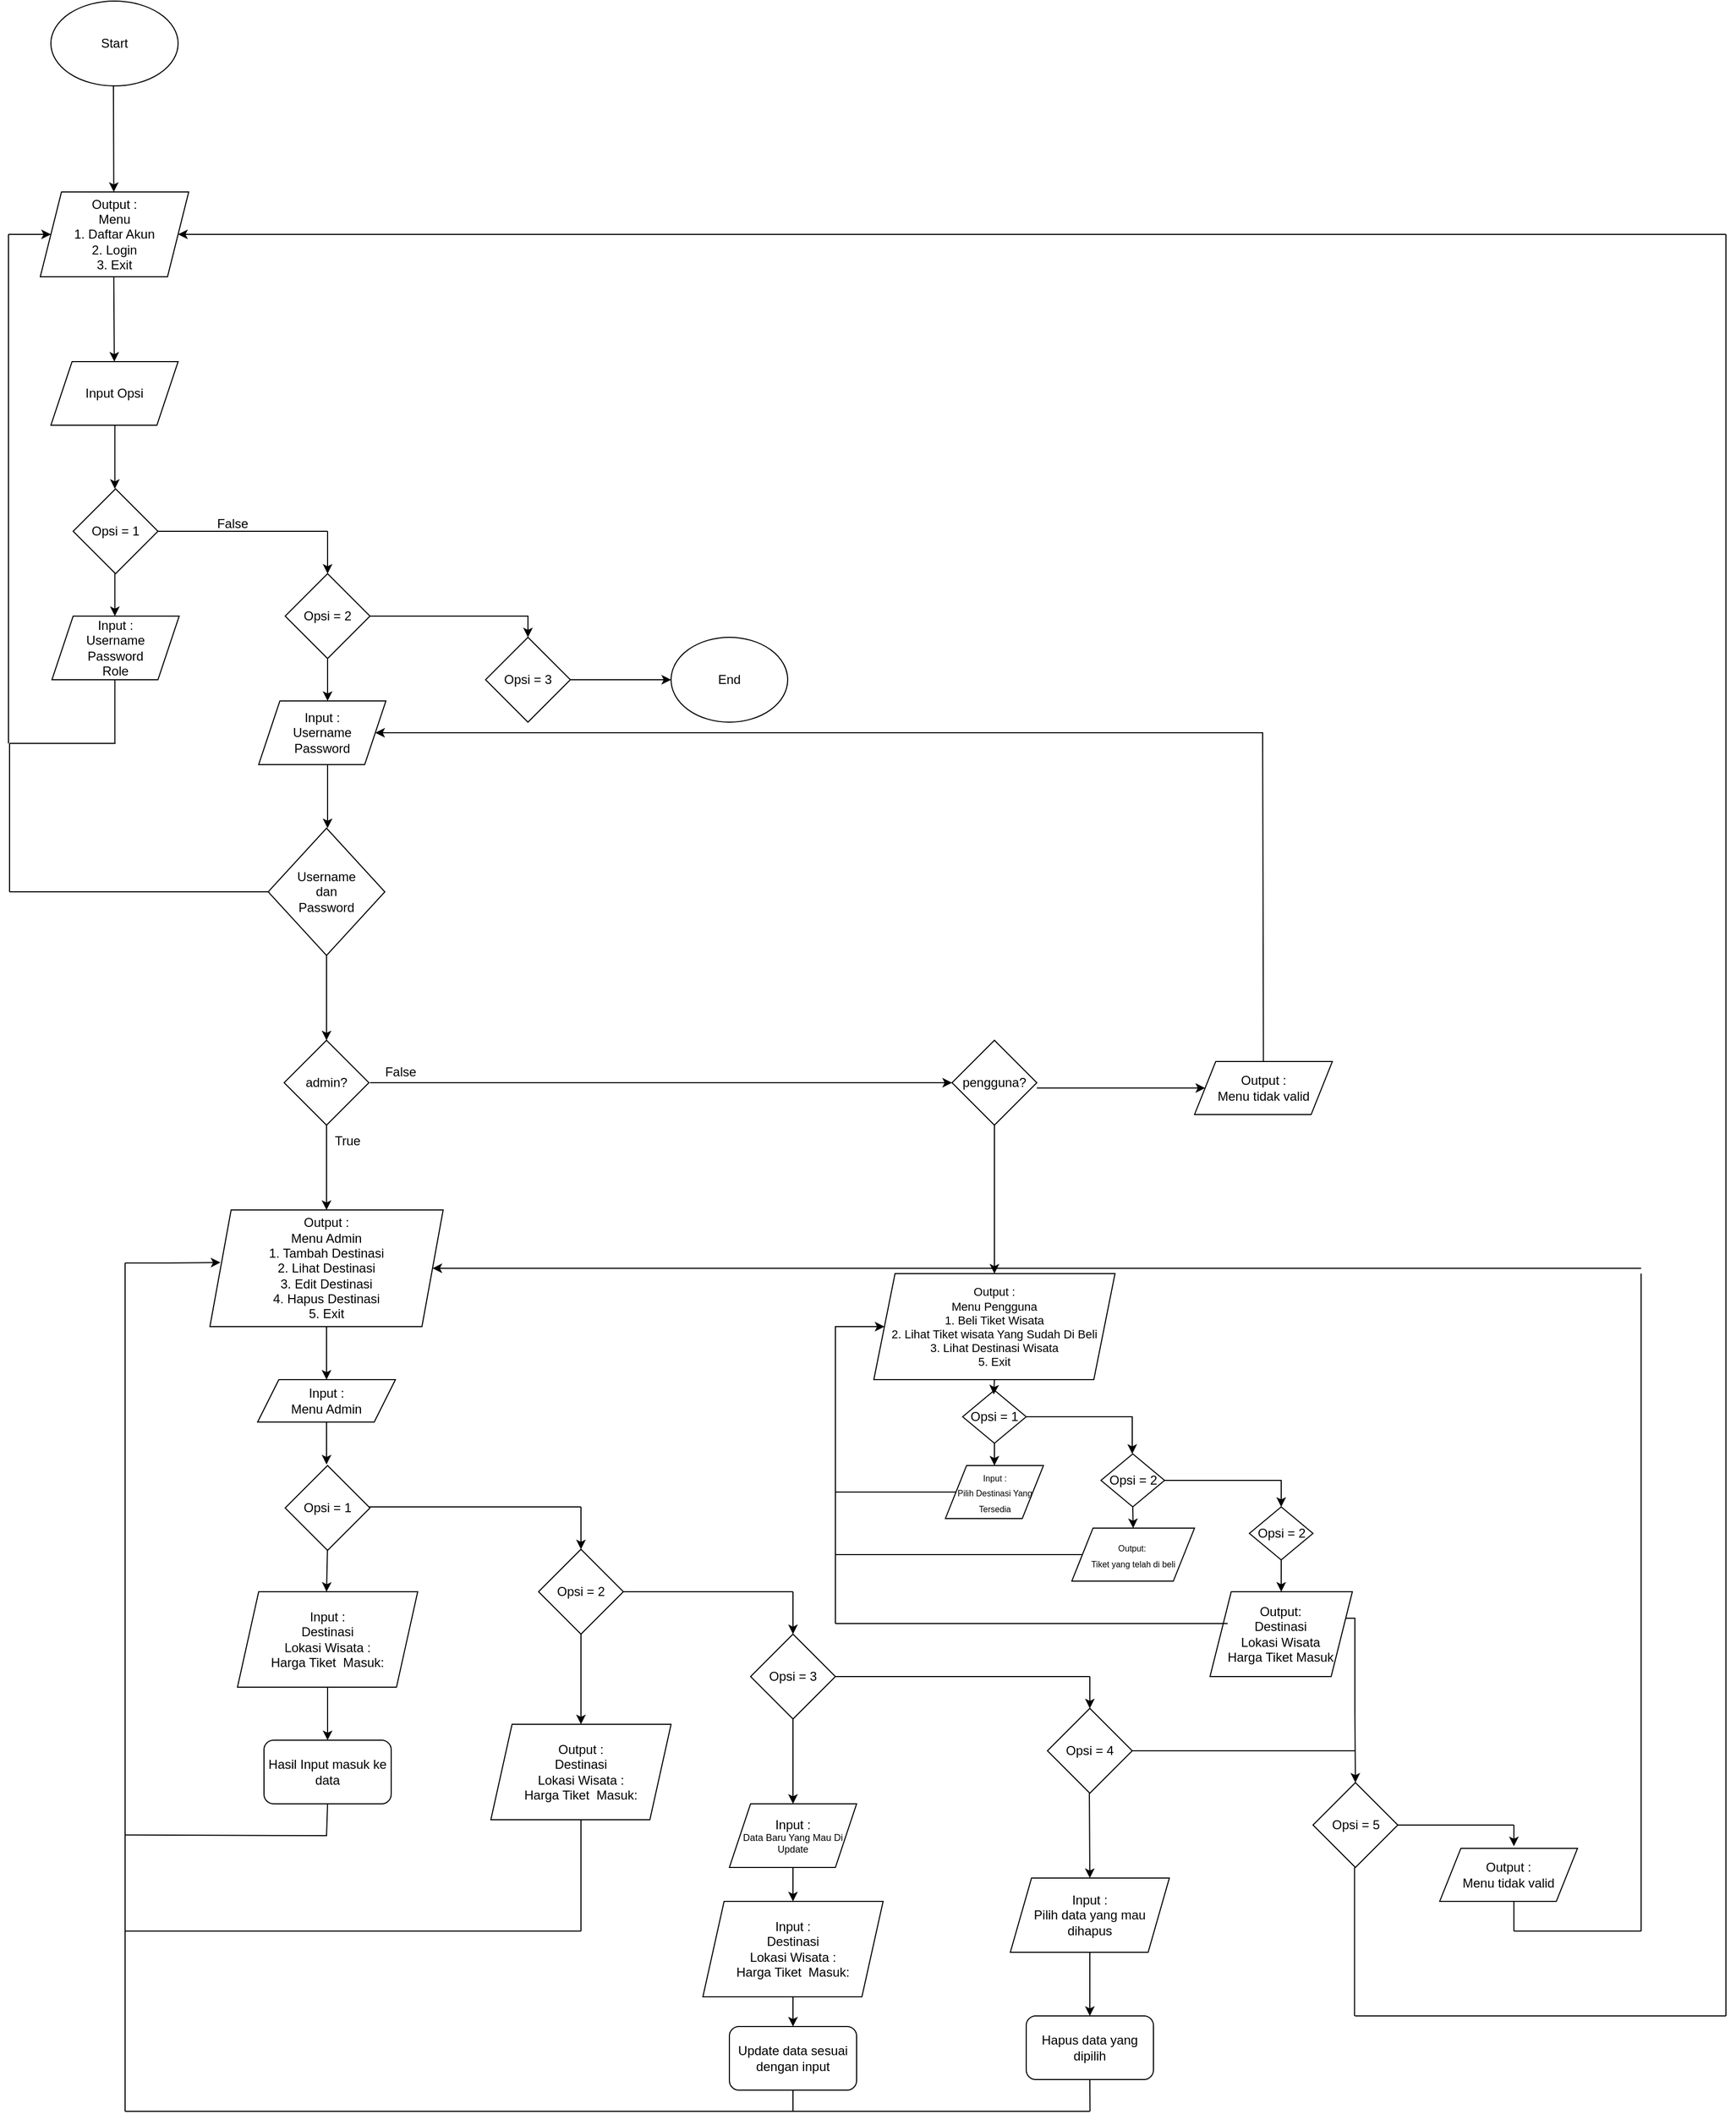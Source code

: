 <mxfile version="24.7.17">
  <diagram name="Page-1" id="gvOllTH9LuBP_hq7dgmy">
    <mxGraphModel dx="1034" dy="511" grid="1" gridSize="10" guides="1" tooltips="1" connect="1" arrows="1" fold="1" page="1" pageScale="1" pageWidth="850" pageHeight="1100" math="0" shadow="0">
      <root>
        <mxCell id="0" />
        <mxCell id="1" parent="0" />
        <mxCell id="PiIeFLG2h4lBq93euPG2-6" value="Start" style="ellipse;whiteSpace=wrap;html=1;" parent="1" vertex="1">
          <mxGeometry x="440" y="230" width="120" height="80" as="geometry" />
        </mxCell>
        <mxCell id="PiIeFLG2h4lBq93euPG2-7" value="" style="endArrow=classic;html=1;rounded=0;" parent="1" edge="1">
          <mxGeometry width="50" height="50" relative="1" as="geometry">
            <mxPoint x="499" y="310" as="sourcePoint" />
            <mxPoint x="499.33" y="410" as="targetPoint" />
          </mxGeometry>
        </mxCell>
        <mxCell id="PiIeFLG2h4lBq93euPG2-8" value="&lt;div&gt;Output :&lt;/div&gt;M&lt;span style=&quot;background-color: initial;&quot;&gt;enu&lt;/span&gt;&lt;div&gt;&lt;div&gt;1. Daftar Akun&lt;/div&gt;&lt;div&gt;2. Login&lt;/div&gt;&lt;div&gt;3. Exit&lt;/div&gt;&lt;/div&gt;" style="shape=parallelogram;perimeter=parallelogramPerimeter;whiteSpace=wrap;html=1;fixedSize=1;size=20;" parent="1" vertex="1">
          <mxGeometry x="430" y="410" width="140" height="80" as="geometry" />
        </mxCell>
        <mxCell id="PiIeFLG2h4lBq93euPG2-9" value="" style="endArrow=classic;html=1;rounded=0;" parent="1" edge="1">
          <mxGeometry width="50" height="50" relative="1" as="geometry">
            <mxPoint x="499.33" y="490" as="sourcePoint" />
            <mxPoint x="499.83" y="570" as="targetPoint" />
          </mxGeometry>
        </mxCell>
        <mxCell id="PiIeFLG2h4lBq93euPG2-10" value="Input Opsi" style="shape=parallelogram;perimeter=parallelogramPerimeter;whiteSpace=wrap;html=1;fixedSize=1;" parent="1" vertex="1">
          <mxGeometry x="440" y="570" width="120" height="60" as="geometry" />
        </mxCell>
        <mxCell id="PiIeFLG2h4lBq93euPG2-11" value="" style="endArrow=classic;html=1;rounded=0;" parent="1" edge="1">
          <mxGeometry width="50" height="50" relative="1" as="geometry">
            <mxPoint x="500.33" y="630" as="sourcePoint" />
            <mxPoint x="500.33" y="690" as="targetPoint" />
          </mxGeometry>
        </mxCell>
        <mxCell id="PiIeFLG2h4lBq93euPG2-12" value="Opsi = 1" style="rhombus;whiteSpace=wrap;html=1;" parent="1" vertex="1">
          <mxGeometry x="461" y="690" width="80" height="80" as="geometry" />
        </mxCell>
        <mxCell id="PiIeFLG2h4lBq93euPG2-13" value="" style="endArrow=classic;html=1;rounded=0;" parent="1" edge="1">
          <mxGeometry width="50" height="50" relative="1" as="geometry">
            <mxPoint x="500.33" y="770" as="sourcePoint" />
            <mxPoint x="500.33" y="810" as="targetPoint" />
          </mxGeometry>
        </mxCell>
        <mxCell id="PiIeFLG2h4lBq93euPG2-14" value="Input :&lt;div&gt;Username&lt;/div&gt;&lt;div&gt;Password&lt;/div&gt;&lt;div&gt;Role&lt;/div&gt;" style="shape=parallelogram;perimeter=parallelogramPerimeter;whiteSpace=wrap;html=1;fixedSize=1;" parent="1" vertex="1">
          <mxGeometry x="441" y="810" width="120" height="60" as="geometry" />
        </mxCell>
        <mxCell id="PiIeFLG2h4lBq93euPG2-15" value="" style="endArrow=none;html=1;rounded=0;" parent="1" edge="1">
          <mxGeometry width="50" height="50" relative="1" as="geometry">
            <mxPoint x="500.33" y="930" as="sourcePoint" />
            <mxPoint x="500.33" y="870" as="targetPoint" />
          </mxGeometry>
        </mxCell>
        <mxCell id="PiIeFLG2h4lBq93euPG2-16" value="" style="endArrow=none;html=1;rounded=0;" parent="1" edge="1">
          <mxGeometry width="50" height="50" relative="1" as="geometry">
            <mxPoint x="401" y="930" as="sourcePoint" />
            <mxPoint x="501" y="930" as="targetPoint" />
          </mxGeometry>
        </mxCell>
        <mxCell id="PiIeFLG2h4lBq93euPG2-17" style="edgeStyle=orthogonalEdgeStyle;rounded=0;orthogonalLoop=1;jettySize=auto;html=1;exitX=0.5;exitY=1;exitDx=0;exitDy=0;" parent="1" source="PiIeFLG2h4lBq93euPG2-6" target="PiIeFLG2h4lBq93euPG2-6" edge="1">
          <mxGeometry relative="1" as="geometry" />
        </mxCell>
        <mxCell id="PiIeFLG2h4lBq93euPG2-18" value="" style="endArrow=none;html=1;rounded=0;" parent="1" edge="1">
          <mxGeometry width="50" height="50" relative="1" as="geometry">
            <mxPoint x="400" y="930" as="sourcePoint" />
            <mxPoint x="400" y="450" as="targetPoint" />
          </mxGeometry>
        </mxCell>
        <mxCell id="PiIeFLG2h4lBq93euPG2-19" value="" style="endArrow=classic;html=1;rounded=0;" parent="1" target="PiIeFLG2h4lBq93euPG2-8" edge="1">
          <mxGeometry width="50" height="50" relative="1" as="geometry">
            <mxPoint x="400" y="450" as="sourcePoint" />
            <mxPoint x="450" y="400" as="targetPoint" />
          </mxGeometry>
        </mxCell>
        <mxCell id="PiIeFLG2h4lBq93euPG2-20" value="False" style="text;html=1;align=center;verticalAlign=middle;resizable=0;points=[];autosize=1;strokeColor=none;fillColor=none;" parent="1" vertex="1">
          <mxGeometry x="586" y="708" width="50" height="30" as="geometry" />
        </mxCell>
        <mxCell id="PiIeFLG2h4lBq93euPG2-21" value="" style="endArrow=none;html=1;rounded=0;" parent="1" edge="1">
          <mxGeometry width="50" height="50" relative="1" as="geometry">
            <mxPoint x="541" y="730" as="sourcePoint" />
            <mxPoint x="701" y="730" as="targetPoint" />
          </mxGeometry>
        </mxCell>
        <mxCell id="PiIeFLG2h4lBq93euPG2-22" value="" style="endArrow=classic;html=1;rounded=0;" parent="1" edge="1">
          <mxGeometry width="50" height="50" relative="1" as="geometry">
            <mxPoint x="701" y="730" as="sourcePoint" />
            <mxPoint x="701" y="770" as="targetPoint" />
          </mxGeometry>
        </mxCell>
        <mxCell id="gMm3dsdUHFEkHUgvY5EG-31" style="edgeStyle=orthogonalEdgeStyle;rounded=0;orthogonalLoop=1;jettySize=auto;html=1;exitX=1;exitY=0.5;exitDx=0;exitDy=0;entryX=0.5;entryY=0;entryDx=0;entryDy=0;" parent="1" source="PiIeFLG2h4lBq93euPG2-23" target="gMm3dsdUHFEkHUgvY5EG-30" edge="1">
          <mxGeometry relative="1" as="geometry" />
        </mxCell>
        <mxCell id="PiIeFLG2h4lBq93euPG2-23" value="Opsi = 2" style="rhombus;whiteSpace=wrap;html=1;" parent="1" vertex="1">
          <mxGeometry x="661" y="770" width="80" height="80" as="geometry" />
        </mxCell>
        <mxCell id="PiIeFLG2h4lBq93euPG2-24" value="" style="endArrow=classic;html=1;rounded=0;" parent="1" edge="1">
          <mxGeometry width="50" height="50" relative="1" as="geometry">
            <mxPoint x="701" y="850" as="sourcePoint" />
            <mxPoint x="701" y="890" as="targetPoint" />
          </mxGeometry>
        </mxCell>
        <mxCell id="PiIeFLG2h4lBq93euPG2-25" value="Input :&lt;div&gt;Username&lt;/div&gt;&lt;div&gt;Password&lt;/div&gt;" style="shape=parallelogram;perimeter=parallelogramPerimeter;whiteSpace=wrap;html=1;fixedSize=1;" parent="1" vertex="1">
          <mxGeometry x="636" y="890" width="120" height="60" as="geometry" />
        </mxCell>
        <mxCell id="PiIeFLG2h4lBq93euPG2-26" value="" style="endArrow=classic;html=1;rounded=0;" parent="1" edge="1">
          <mxGeometry width="50" height="50" relative="1" as="geometry">
            <mxPoint x="701" y="950" as="sourcePoint" />
            <mxPoint x="701" y="1010" as="targetPoint" />
          </mxGeometry>
        </mxCell>
        <mxCell id="PiIeFLG2h4lBq93euPG2-27" value="Username&lt;div&gt;dan&lt;/div&gt;&lt;div&gt;Password&lt;/div&gt;" style="rhombus;whiteSpace=wrap;html=1;" parent="1" vertex="1">
          <mxGeometry x="645" y="1010" width="110" height="120" as="geometry" />
        </mxCell>
        <mxCell id="PiIeFLG2h4lBq93euPG2-28" value="" style="endArrow=classic;html=1;rounded=0;" parent="1" edge="1">
          <mxGeometry width="50" height="50" relative="1" as="geometry">
            <mxPoint x="700" y="1130" as="sourcePoint" />
            <mxPoint x="700" y="1210" as="targetPoint" />
          </mxGeometry>
        </mxCell>
        <mxCell id="PiIeFLG2h4lBq93euPG2-29" value="" style="endArrow=none;html=1;rounded=0;" parent="1" edge="1">
          <mxGeometry width="50" height="50" relative="1" as="geometry">
            <mxPoint x="401" y="1070" as="sourcePoint" />
            <mxPoint x="401" y="930" as="targetPoint" />
          </mxGeometry>
        </mxCell>
        <mxCell id="PiIeFLG2h4lBq93euPG2-30" value="" style="endArrow=none;html=1;rounded=0;" parent="1" edge="1">
          <mxGeometry width="50" height="50" relative="1" as="geometry">
            <mxPoint x="401" y="1070" as="sourcePoint" />
            <mxPoint x="646" y="1070" as="targetPoint" />
          </mxGeometry>
        </mxCell>
        <mxCell id="PiIeFLG2h4lBq93euPG2-31" value="admin?" style="rhombus;whiteSpace=wrap;html=1;" parent="1" vertex="1">
          <mxGeometry x="660" y="1210" width="80" height="80" as="geometry" />
        </mxCell>
        <mxCell id="PiIeFLG2h4lBq93euPG2-32" value="" style="endArrow=classic;html=1;rounded=0;" parent="1" edge="1">
          <mxGeometry width="50" height="50" relative="1" as="geometry">
            <mxPoint x="700" y="1290" as="sourcePoint" />
            <mxPoint x="700" y="1370" as="targetPoint" />
          </mxGeometry>
        </mxCell>
        <mxCell id="PiIeFLG2h4lBq93euPG2-33" value="Output :&lt;div&gt;Menu Admin&lt;/div&gt;&lt;div&gt;1. Tambah Destinasi&lt;/div&gt;&lt;div&gt;2. Lihat Destinasi&lt;/div&gt;&lt;div&gt;3. Edit Destinasi&lt;/div&gt;&lt;div&gt;4. Hapus Destinasi&lt;/div&gt;&lt;div&gt;5. Exit&lt;/div&gt;" style="shape=parallelogram;perimeter=parallelogramPerimeter;whiteSpace=wrap;html=1;fixedSize=1;" parent="1" vertex="1">
          <mxGeometry x="590" y="1370" width="220" height="110" as="geometry" />
        </mxCell>
        <mxCell id="PiIeFLG2h4lBq93euPG2-34" value="" style="endArrow=classic;html=1;rounded=0;" parent="1" edge="1">
          <mxGeometry width="50" height="50" relative="1" as="geometry">
            <mxPoint x="700" y="1480" as="sourcePoint" />
            <mxPoint x="700" y="1530" as="targetPoint" />
          </mxGeometry>
        </mxCell>
        <mxCell id="PiIeFLG2h4lBq93euPG2-35" value="&lt;div&gt;Input :&lt;/div&gt;Menu Admin" style="shape=parallelogram;perimeter=parallelogramPerimeter;whiteSpace=wrap;html=1;fixedSize=1;" parent="1" vertex="1">
          <mxGeometry x="635" y="1530" width="130" height="40" as="geometry" />
        </mxCell>
        <mxCell id="PiIeFLG2h4lBq93euPG2-36" value="" style="endArrow=classic;html=1;rounded=0;" parent="1" edge="1">
          <mxGeometry width="50" height="50" relative="1" as="geometry">
            <mxPoint x="700" y="1570" as="sourcePoint" />
            <mxPoint x="700" y="1610" as="targetPoint" />
          </mxGeometry>
        </mxCell>
        <mxCell id="PiIeFLG2h4lBq93euPG2-37" value="Opsi = 1" style="rhombus;whiteSpace=wrap;html=1;" parent="1" vertex="1">
          <mxGeometry x="661" y="1611" width="80" height="80" as="geometry" />
        </mxCell>
        <mxCell id="PiIeFLG2h4lBq93euPG2-38" value="" style="endArrow=classic;html=1;rounded=0;" parent="1" edge="1">
          <mxGeometry width="50" height="50" relative="1" as="geometry">
            <mxPoint x="700.89" y="1690" as="sourcePoint" />
            <mxPoint x="700" y="1730" as="targetPoint" />
          </mxGeometry>
        </mxCell>
        <mxCell id="PiIeFLG2h4lBq93euPG2-42" value="" style="endArrow=none;html=1;rounded=0;" parent="1" edge="1">
          <mxGeometry width="50" height="50" relative="1" as="geometry">
            <mxPoint x="510" y="1860" as="sourcePoint" />
            <mxPoint x="510" y="1420" as="targetPoint" />
          </mxGeometry>
        </mxCell>
        <mxCell id="PiIeFLG2h4lBq93euPG2-43" value="" style="endArrow=classic;html=1;rounded=0;entryX=0.045;entryY=0.45;entryDx=0;entryDy=0;entryPerimeter=0;" parent="1" target="PiIeFLG2h4lBq93euPG2-33" edge="1">
          <mxGeometry width="50" height="50" relative="1" as="geometry">
            <mxPoint x="510" y="1420" as="sourcePoint" />
            <mxPoint x="560" y="1380" as="targetPoint" />
            <Array as="points">
              <mxPoint x="550" y="1420" />
            </Array>
          </mxGeometry>
        </mxCell>
        <mxCell id="PiIeFLG2h4lBq93euPG2-44" value="" style="endArrow=none;html=1;rounded=0;" parent="1" edge="1">
          <mxGeometry width="50" height="50" relative="1" as="geometry">
            <mxPoint x="740" y="1650" as="sourcePoint" />
            <mxPoint x="940" y="1650" as="targetPoint" />
          </mxGeometry>
        </mxCell>
        <mxCell id="PiIeFLG2h4lBq93euPG2-45" value="" style="endArrow=classic;html=1;rounded=0;" parent="1" edge="1">
          <mxGeometry width="50" height="50" relative="1" as="geometry">
            <mxPoint x="940" y="1650" as="sourcePoint" />
            <mxPoint x="940" y="1690" as="targetPoint" />
          </mxGeometry>
        </mxCell>
        <mxCell id="PiIeFLG2h4lBq93euPG2-46" value="Opsi = 2" style="rhombus;whiteSpace=wrap;html=1;" parent="1" vertex="1">
          <mxGeometry x="900" y="1690" width="80" height="80" as="geometry" />
        </mxCell>
        <mxCell id="PiIeFLG2h4lBq93euPG2-47" value="" style="endArrow=classic;html=1;rounded=0;entryX=0.5;entryY=0;entryDx=0;entryDy=0;" parent="1" edge="1" target="SHX9swpd9-xoreiAXXXg-1">
          <mxGeometry width="50" height="50" relative="1" as="geometry">
            <mxPoint x="940" y="1770" as="sourcePoint" />
            <mxPoint x="940" y="1850" as="targetPoint" />
          </mxGeometry>
        </mxCell>
        <mxCell id="PiIeFLG2h4lBq93euPG2-50" value="Hasil Input masuk ke data" style="rounded=1;whiteSpace=wrap;html=1;" parent="1" vertex="1">
          <mxGeometry x="641" y="1870" width="120" height="60" as="geometry" />
        </mxCell>
        <mxCell id="PiIeFLG2h4lBq93euPG2-51" value="" style="endArrow=none;html=1;rounded=0;exitX=0.5;exitY=1;exitDx=0;exitDy=0;" parent="1" edge="1">
          <mxGeometry width="50" height="50" relative="1" as="geometry">
            <mxPoint x="940" y="1930" as="sourcePoint" />
            <mxPoint x="940" y="2050" as="targetPoint" />
          </mxGeometry>
        </mxCell>
        <mxCell id="PiIeFLG2h4lBq93euPG2-52" value="" style="endArrow=none;html=1;rounded=0;" parent="1" edge="1">
          <mxGeometry width="50" height="50" relative="1" as="geometry">
            <mxPoint x="510" y="2050" as="sourcePoint" />
            <mxPoint x="940" y="2050" as="targetPoint" />
          </mxGeometry>
        </mxCell>
        <mxCell id="PiIeFLG2h4lBq93euPG2-53" value="" style="endArrow=none;html=1;rounded=0;" parent="1" edge="1">
          <mxGeometry width="50" height="50" relative="1" as="geometry">
            <mxPoint x="510" y="2050" as="sourcePoint" />
            <mxPoint x="510" y="1860" as="targetPoint" />
          </mxGeometry>
        </mxCell>
        <mxCell id="PiIeFLG2h4lBq93euPG2-54" value="" style="endArrow=none;html=1;rounded=0;" parent="1" edge="1">
          <mxGeometry width="50" height="50" relative="1" as="geometry">
            <mxPoint x="980" y="1730" as="sourcePoint" />
            <mxPoint x="1140" y="1730" as="targetPoint" />
          </mxGeometry>
        </mxCell>
        <mxCell id="PiIeFLG2h4lBq93euPG2-55" value="" style="endArrow=classic;html=1;rounded=0;" parent="1" edge="1">
          <mxGeometry width="50" height="50" relative="1" as="geometry">
            <mxPoint x="1140" y="1730" as="sourcePoint" />
            <mxPoint x="1140" y="1770" as="targetPoint" />
          </mxGeometry>
        </mxCell>
        <mxCell id="PiIeFLG2h4lBq93euPG2-56" style="edgeStyle=orthogonalEdgeStyle;rounded=0;orthogonalLoop=1;jettySize=auto;html=1;" parent="1" source="PiIeFLG2h4lBq93euPG2-57" edge="1">
          <mxGeometry relative="1" as="geometry">
            <mxPoint x="1140.0" y="1930" as="targetPoint" />
          </mxGeometry>
        </mxCell>
        <mxCell id="PiIeFLG2h4lBq93euPG2-57" value="Opsi = 3" style="rhombus;whiteSpace=wrap;html=1;" parent="1" vertex="1">
          <mxGeometry x="1100" y="1770" width="80" height="80" as="geometry" />
        </mxCell>
        <mxCell id="PiIeFLG2h4lBq93euPG2-59" value="" style="endArrow=classic;html=1;rounded=0;entryX=0.5;entryY=0;entryDx=0;entryDy=0;" parent="1" target="PiIeFLG2h4lBq93euPG2-60" edge="1">
          <mxGeometry width="50" height="50" relative="1" as="geometry">
            <mxPoint x="1140" y="2092" as="sourcePoint" />
            <mxPoint x="1140" y="2122" as="targetPoint" />
          </mxGeometry>
        </mxCell>
        <mxCell id="PiIeFLG2h4lBq93euPG2-60" value="Update data sesuai dengan input" style="rounded=1;whiteSpace=wrap;html=1;" parent="1" vertex="1">
          <mxGeometry x="1080" y="2140" width="120" height="60" as="geometry" />
        </mxCell>
        <mxCell id="PiIeFLG2h4lBq93euPG2-61" value="Input :&lt;div style=&quot;font-size: 9px;&quot;&gt;Data Baru Yang Mau Di Update&lt;/div&gt;" style="shape=parallelogram;perimeter=parallelogramPerimeter;whiteSpace=wrap;html=1;fixedSize=1;" parent="1" vertex="1">
          <mxGeometry x="1080" y="1930" width="120" height="60" as="geometry" />
        </mxCell>
        <mxCell id="PiIeFLG2h4lBq93euPG2-62" value="" style="endArrow=classic;html=1;rounded=0;entryX=0.5;entryY=0;entryDx=0;entryDy=0;" parent="1" edge="1">
          <mxGeometry width="50" height="50" relative="1" as="geometry">
            <mxPoint x="1140" y="1990" as="sourcePoint" />
            <mxPoint x="1140" y="2022" as="targetPoint" />
          </mxGeometry>
        </mxCell>
        <mxCell id="PiIeFLG2h4lBq93euPG2-63" value="" style="endArrow=none;html=1;rounded=0;" parent="1" edge="1">
          <mxGeometry width="50" height="50" relative="1" as="geometry">
            <mxPoint x="1140" y="2200" as="sourcePoint" />
            <mxPoint x="1140" y="2220" as="targetPoint" />
          </mxGeometry>
        </mxCell>
        <mxCell id="PiIeFLG2h4lBq93euPG2-64" value="" style="endArrow=none;html=1;rounded=0;" parent="1" edge="1">
          <mxGeometry width="50" height="50" relative="1" as="geometry">
            <mxPoint x="510" y="2220" as="sourcePoint" />
            <mxPoint x="1140" y="2220" as="targetPoint" />
          </mxGeometry>
        </mxCell>
        <mxCell id="PiIeFLG2h4lBq93euPG2-65" value="" style="endArrow=none;html=1;rounded=0;" parent="1" edge="1">
          <mxGeometry width="50" height="50" relative="1" as="geometry">
            <mxPoint x="510" y="2220" as="sourcePoint" />
            <mxPoint x="510" y="2050" as="targetPoint" />
          </mxGeometry>
        </mxCell>
        <mxCell id="PiIeFLG2h4lBq93euPG2-66" value="" style="endArrow=none;html=1;rounded=0;" parent="1" edge="1">
          <mxGeometry width="50" height="50" relative="1" as="geometry">
            <mxPoint x="1180" y="1810" as="sourcePoint" />
            <mxPoint x="1420" y="1810" as="targetPoint" />
          </mxGeometry>
        </mxCell>
        <mxCell id="PiIeFLG2h4lBq93euPG2-67" value="" style="endArrow=classic;html=1;rounded=0;entryX=0.5;entryY=0;entryDx=0;entryDy=0;" parent="1" target="PiIeFLG2h4lBq93euPG2-68" edge="1">
          <mxGeometry width="50" height="50" relative="1" as="geometry">
            <mxPoint x="1420" y="1810" as="sourcePoint" />
            <mxPoint x="1420" y="1830" as="targetPoint" />
          </mxGeometry>
        </mxCell>
        <mxCell id="PiIeFLG2h4lBq93euPG2-68" value="Opsi = 4" style="rhombus;whiteSpace=wrap;html=1;" parent="1" vertex="1">
          <mxGeometry x="1380" y="1840" width="80" height="80" as="geometry" />
        </mxCell>
        <mxCell id="PiIeFLG2h4lBq93euPG2-69" value="" style="endArrow=classic;html=1;rounded=0;" parent="1" edge="1">
          <mxGeometry width="50" height="50" relative="1" as="geometry">
            <mxPoint x="1419.55" y="1920" as="sourcePoint" />
            <mxPoint x="1420" y="2000" as="targetPoint" />
          </mxGeometry>
        </mxCell>
        <mxCell id="PiIeFLG2h4lBq93euPG2-70" value="Input :&lt;div&gt;Pilih data yang mau dihapus&lt;/div&gt;" style="shape=parallelogram;perimeter=parallelogramPerimeter;whiteSpace=wrap;html=1;fixedSize=1;" parent="1" vertex="1">
          <mxGeometry x="1345" y="2000" width="150" height="70" as="geometry" />
        </mxCell>
        <mxCell id="PiIeFLG2h4lBq93euPG2-71" value="" style="endArrow=classic;html=1;rounded=0;" parent="1" edge="1">
          <mxGeometry width="50" height="50" relative="1" as="geometry">
            <mxPoint x="1420" y="2070" as="sourcePoint" />
            <mxPoint x="1420" y="2130" as="targetPoint" />
          </mxGeometry>
        </mxCell>
        <mxCell id="PiIeFLG2h4lBq93euPG2-72" value="Hapus data yang dipilih" style="rounded=1;whiteSpace=wrap;html=1;" parent="1" vertex="1">
          <mxGeometry x="1360" y="2130" width="120" height="60" as="geometry" />
        </mxCell>
        <mxCell id="PiIeFLG2h4lBq93euPG2-73" value="" style="endArrow=none;html=1;rounded=0;" parent="1" edge="1">
          <mxGeometry width="50" height="50" relative="1" as="geometry">
            <mxPoint x="790" y="2220" as="sourcePoint" />
            <mxPoint x="1420" y="2220" as="targetPoint" />
          </mxGeometry>
        </mxCell>
        <mxCell id="PiIeFLG2h4lBq93euPG2-74" value="" style="endArrow=none;html=1;rounded=0;" parent="1" edge="1">
          <mxGeometry width="50" height="50" relative="1" as="geometry">
            <mxPoint x="1420" y="2190" as="sourcePoint" />
            <mxPoint x="1420.16" y="2220" as="targetPoint" />
          </mxGeometry>
        </mxCell>
        <mxCell id="PiIeFLG2h4lBq93euPG2-75" value="" style="endArrow=none;html=1;rounded=0;" parent="1" edge="1">
          <mxGeometry width="50" height="50" relative="1" as="geometry">
            <mxPoint x="1460" y="1880" as="sourcePoint" />
            <mxPoint x="1670" y="1880" as="targetPoint" />
          </mxGeometry>
        </mxCell>
        <mxCell id="PiIeFLG2h4lBq93euPG2-76" value="" style="endArrow=classic;html=1;rounded=0;" parent="1" edge="1">
          <mxGeometry width="50" height="50" relative="1" as="geometry">
            <mxPoint x="1660" y="1880" as="sourcePoint" />
            <mxPoint x="1660" y="1880" as="targetPoint" />
          </mxGeometry>
        </mxCell>
        <mxCell id="PiIeFLG2h4lBq93euPG2-77" value="Opsi = 5" style="rhombus;whiteSpace=wrap;html=1;" parent="1" vertex="1">
          <mxGeometry x="1630.5" y="1910" width="80" height="80" as="geometry" />
        </mxCell>
        <mxCell id="PiIeFLG2h4lBq93euPG2-78" value="" style="endArrow=none;html=1;rounded=0;" parent="1" edge="1">
          <mxGeometry width="50" height="50" relative="1" as="geometry">
            <mxPoint x="1669.67" y="2130" as="sourcePoint" />
            <mxPoint x="1669.67" y="1990" as="targetPoint" />
          </mxGeometry>
        </mxCell>
        <mxCell id="PiIeFLG2h4lBq93euPG2-79" value="" style="endArrow=none;html=1;rounded=0;exitX=1;exitY=0.5;exitDx=0;exitDy=0;" parent="1" source="PiIeFLG2h4lBq93euPG2-77" edge="1">
          <mxGeometry width="50" height="50" relative="1" as="geometry">
            <mxPoint x="1700" y="1950" as="sourcePoint" />
            <mxPoint x="1820" y="1950" as="targetPoint" />
          </mxGeometry>
        </mxCell>
        <mxCell id="PiIeFLG2h4lBq93euPG2-80" value="" style="endArrow=classic;html=1;rounded=0;" parent="1" edge="1">
          <mxGeometry width="50" height="50" relative="1" as="geometry">
            <mxPoint x="1820" y="1950" as="sourcePoint" />
            <mxPoint x="1820" y="1970" as="targetPoint" />
          </mxGeometry>
        </mxCell>
        <mxCell id="PiIeFLG2h4lBq93euPG2-81" value="Output :&lt;div&gt;Menu tidak valid&lt;/div&gt;" style="shape=parallelogram;perimeter=parallelogramPerimeter;whiteSpace=wrap;html=1;fixedSize=1;" parent="1" vertex="1">
          <mxGeometry x="1750" y="1972" width="130" height="50" as="geometry" />
        </mxCell>
        <mxCell id="PiIeFLG2h4lBq93euPG2-82" value="" style="endArrow=none;html=1;rounded=0;" parent="1" edge="1">
          <mxGeometry width="50" height="50" relative="1" as="geometry">
            <mxPoint x="1820" y="2050" as="sourcePoint" />
            <mxPoint x="1820" y="2022" as="targetPoint" />
          </mxGeometry>
        </mxCell>
        <mxCell id="PiIeFLG2h4lBq93euPG2-83" value="" style="endArrow=none;html=1;rounded=0;" parent="1" edge="1">
          <mxGeometry width="50" height="50" relative="1" as="geometry">
            <mxPoint x="1820" y="2050" as="sourcePoint" />
            <mxPoint x="1940" y="2050" as="targetPoint" />
          </mxGeometry>
        </mxCell>
        <mxCell id="PiIeFLG2h4lBq93euPG2-84" value="" style="endArrow=none;html=1;rounded=0;" parent="1" edge="1">
          <mxGeometry width="50" height="50" relative="1" as="geometry">
            <mxPoint x="1940" y="2050" as="sourcePoint" />
            <mxPoint x="1940" y="1430" as="targetPoint" />
          </mxGeometry>
        </mxCell>
        <mxCell id="PiIeFLG2h4lBq93euPG2-85" value="" style="endArrow=classic;html=1;rounded=0;entryX=1;entryY=0.5;entryDx=0;entryDy=0;" parent="1" target="PiIeFLG2h4lBq93euPG2-33" edge="1">
          <mxGeometry width="50" height="50" relative="1" as="geometry">
            <mxPoint x="1940" y="1425" as="sourcePoint" />
            <mxPoint x="2000" y="1360" as="targetPoint" />
          </mxGeometry>
        </mxCell>
        <mxCell id="PiIeFLG2h4lBq93euPG2-86" value="" style="endArrow=none;html=1;rounded=0;" parent="1" edge="1">
          <mxGeometry width="50" height="50" relative="1" as="geometry">
            <mxPoint x="1670" y="2130" as="sourcePoint" />
            <mxPoint x="2020" y="2130" as="targetPoint" />
          </mxGeometry>
        </mxCell>
        <mxCell id="PiIeFLG2h4lBq93euPG2-87" value="" style="endArrow=none;html=1;rounded=0;" parent="1" edge="1">
          <mxGeometry width="50" height="50" relative="1" as="geometry">
            <mxPoint x="2020" y="2130" as="sourcePoint" />
            <mxPoint x="2020" y="450" as="targetPoint" />
          </mxGeometry>
        </mxCell>
        <mxCell id="PiIeFLG2h4lBq93euPG2-88" value="" style="endArrow=classic;html=1;rounded=0;entryX=1;entryY=0.5;entryDx=0;entryDy=0;" parent="1" target="PiIeFLG2h4lBq93euPG2-8" edge="1">
          <mxGeometry width="50" height="50" relative="1" as="geometry">
            <mxPoint x="2020" y="450" as="sourcePoint" />
            <mxPoint x="1840" y="410" as="targetPoint" />
          </mxGeometry>
        </mxCell>
        <mxCell id="gMm3dsdUHFEkHUgvY5EG-9" style="edgeStyle=orthogonalEdgeStyle;rounded=0;orthogonalLoop=1;jettySize=auto;html=1;exitX=0.5;exitY=1;exitDx=0;exitDy=0;entryX=0.5;entryY=0;entryDx=0;entryDy=0;" parent="1" source="gMm3dsdUHFEkHUgvY5EG-6" target="PiIeFLG2h4lBq93euPG2-50" edge="1">
          <mxGeometry relative="1" as="geometry" />
        </mxCell>
        <mxCell id="gMm3dsdUHFEkHUgvY5EG-6" value="Input :&lt;div&gt;Destinasi&lt;/div&gt;&lt;div&gt;Lokasi Wisata :&lt;/div&gt;&lt;div&gt;Harga Tiket&amp;nbsp; Masuk:&lt;/div&gt;" style="shape=parallelogram;perimeter=parallelogramPerimeter;whiteSpace=wrap;html=1;fixedSize=1;" parent="1" vertex="1">
          <mxGeometry x="616" y="1730" width="170" height="90" as="geometry" />
        </mxCell>
        <mxCell id="gMm3dsdUHFEkHUgvY5EG-12" value="" style="endArrow=none;html=1;rounded=0;entryX=0.5;entryY=1;entryDx=0;entryDy=0;" parent="1" target="PiIeFLG2h4lBq93euPG2-50" edge="1">
          <mxGeometry width="50" height="50" relative="1" as="geometry">
            <mxPoint x="510" y="1959.37" as="sourcePoint" />
            <mxPoint x="940" y="1959.37" as="targetPoint" />
            <Array as="points">
              <mxPoint x="700" y="1960" />
            </Array>
          </mxGeometry>
        </mxCell>
        <mxCell id="gMm3dsdUHFEkHUgvY5EG-14" value="" style="endArrow=classic;html=1;rounded=0;exitX=1;exitY=0.5;exitDx=0;exitDy=0;entryX=0;entryY=0.5;entryDx=0;entryDy=0;" parent="1" target="gMm3dsdUHFEkHUgvY5EG-15" edge="1">
          <mxGeometry width="50" height="50" relative="1" as="geometry">
            <mxPoint x="741" y="1250" as="sourcePoint" />
            <mxPoint x="1291" y="1310" as="targetPoint" />
            <Array as="points">
              <mxPoint x="771" y="1250" />
            </Array>
          </mxGeometry>
        </mxCell>
        <mxCell id="gMm3dsdUHFEkHUgvY5EG-16" value="&lt;font style=&quot;font-size: 11px;&quot;&gt;Output :&lt;/font&gt;&lt;div style=&quot;font-size: 11px;&quot;&gt;&lt;font style=&quot;font-size: 11px;&quot;&gt;Menu Pengguna&lt;/font&gt;&lt;/div&gt;&lt;div style=&quot;font-size: 11px;&quot;&gt;&lt;font style=&quot;font-size: 11px;&quot;&gt;1. Beli Tiket Wisata&lt;/font&gt;&lt;/div&gt;&lt;div style=&quot;font-size: 11px;&quot;&gt;&lt;font style=&quot;font-size: 11px;&quot;&gt;2. Lihat Tiket wisata Yang Sudah Di Beli&lt;/font&gt;&lt;/div&gt;&lt;div style=&quot;font-size: 11px;&quot;&gt;&lt;font style=&quot;font-size: 11px;&quot;&gt;3. Lihat Destinasi Wisata&lt;/font&gt;&lt;/div&gt;&lt;div style=&quot;font-size: 11px;&quot;&gt;&lt;font style=&quot;font-size: 11px;&quot;&gt;5. Exit&lt;/font&gt;&lt;/div&gt;" style="shape=parallelogram;perimeter=parallelogramPerimeter;whiteSpace=wrap;html=1;fixedSize=1;" parent="1" vertex="1">
          <mxGeometry x="1216.25" y="1430" width="227.5" height="100" as="geometry" />
        </mxCell>
        <mxCell id="gMm3dsdUHFEkHUgvY5EG-17" value="" style="endArrow=classic;html=1;rounded=0;entryX=0.5;entryY=0;entryDx=0;entryDy=0;" parent="1" source="gMm3dsdUHFEkHUgvY5EG-15" target="gMm3dsdUHFEkHUgvY5EG-16" edge="1">
          <mxGeometry width="50" height="50" relative="1" as="geometry">
            <mxPoint x="1330" y="1290" as="sourcePoint" />
            <mxPoint x="1340" y="1440" as="targetPoint" />
            <Array as="points" />
          </mxGeometry>
        </mxCell>
        <mxCell id="gMm3dsdUHFEkHUgvY5EG-18" value="Opsi = 1" style="rhombus;whiteSpace=wrap;html=1;" parent="1" vertex="1">
          <mxGeometry x="1300" y="1540" width="60" height="50" as="geometry" />
        </mxCell>
        <mxCell id="gMm3dsdUHFEkHUgvY5EG-19" value="" style="endArrow=classic;html=1;rounded=0;exitX=0.5;exitY=1;exitDx=0;exitDy=0;entryX=0.488;entryY=0.079;entryDx=0;entryDy=0;entryPerimeter=0;" parent="1" source="gMm3dsdUHFEkHUgvY5EG-16" target="gMm3dsdUHFEkHUgvY5EG-18" edge="1">
          <mxGeometry width="50" height="50" relative="1" as="geometry">
            <mxPoint x="1180" y="1700" as="sourcePoint" />
            <mxPoint x="1230" y="1650" as="targetPoint" />
          </mxGeometry>
        </mxCell>
        <mxCell id="gMm3dsdUHFEkHUgvY5EG-20" value="&lt;span style=&quot;font-size: 8px;&quot;&gt;Input :&lt;/span&gt;&lt;div&gt;&lt;span style=&quot;font-size: 8px;&quot;&gt;Pilih Destinasi Yang Tersedia&lt;/span&gt;&lt;/div&gt;" style="shape=parallelogram;perimeter=parallelogramPerimeter;whiteSpace=wrap;html=1;fixedSize=1;" parent="1" vertex="1">
          <mxGeometry x="1283.75" y="1611" width="92.5" height="50" as="geometry" />
        </mxCell>
        <mxCell id="gMm3dsdUHFEkHUgvY5EG-21" value="" style="endArrow=classic;html=1;rounded=0;exitX=0.5;exitY=1;exitDx=0;exitDy=0;entryX=0.5;entryY=0;entryDx=0;entryDy=0;" parent="1" source="gMm3dsdUHFEkHUgvY5EG-18" target="gMm3dsdUHFEkHUgvY5EG-20" edge="1">
          <mxGeometry width="50" height="50" relative="1" as="geometry">
            <mxPoint x="1060" y="1830" as="sourcePoint" />
            <mxPoint x="1110" y="1780" as="targetPoint" />
          </mxGeometry>
        </mxCell>
        <mxCell id="gMm3dsdUHFEkHUgvY5EG-22" value="" style="endArrow=classic;html=1;rounded=0;exitX=0;exitY=0.5;exitDx=0;exitDy=0;entryX=0;entryY=0.5;entryDx=0;entryDy=0;" parent="1" source="gMm3dsdUHFEkHUgvY5EG-20" target="gMm3dsdUHFEkHUgvY5EG-16" edge="1">
          <mxGeometry width="50" height="50" relative="1" as="geometry">
            <mxPoint x="1130" y="1830" as="sourcePoint" />
            <mxPoint x="1180" y="1460" as="targetPoint" />
            <Array as="points">
              <mxPoint x="1180" y="1636" />
              <mxPoint x="1180" y="1480" />
            </Array>
          </mxGeometry>
        </mxCell>
        <mxCell id="gMm3dsdUHFEkHUgvY5EG-23" value="" style="endArrow=classic;html=1;rounded=0;exitX=1;exitY=0.5;exitDx=0;exitDy=0;" parent="1" source="gMm3dsdUHFEkHUgvY5EG-18" edge="1">
          <mxGeometry width="50" height="50" relative="1" as="geometry">
            <mxPoint x="1350" y="1610" as="sourcePoint" />
            <mxPoint x="1460" y="1600" as="targetPoint" />
            <Array as="points">
              <mxPoint x="1460" y="1565" />
            </Array>
          </mxGeometry>
        </mxCell>
        <mxCell id="gMm3dsdUHFEkHUgvY5EG-27" style="edgeStyle=orthogonalEdgeStyle;rounded=0;orthogonalLoop=1;jettySize=auto;html=1;exitX=0.5;exitY=1;exitDx=0;exitDy=0;entryX=0.5;entryY=0;entryDx=0;entryDy=0;" parent="1" source="gMm3dsdUHFEkHUgvY5EG-24" target="gMm3dsdUHFEkHUgvY5EG-25" edge="1">
          <mxGeometry relative="1" as="geometry" />
        </mxCell>
        <mxCell id="SHX9swpd9-xoreiAXXXg-7" value="" style="edgeStyle=orthogonalEdgeStyle;rounded=0;orthogonalLoop=1;jettySize=auto;html=1;entryX=0.5;entryY=0;entryDx=0;entryDy=0;" parent="1" source="gMm3dsdUHFEkHUgvY5EG-24" target="SHX9swpd9-xoreiAXXXg-6" edge="1">
          <mxGeometry relative="1" as="geometry" />
        </mxCell>
        <mxCell id="gMm3dsdUHFEkHUgvY5EG-24" value="Opsi = 2" style="rhombus;whiteSpace=wrap;html=1;" parent="1" vertex="1">
          <mxGeometry x="1430.5" y="1600" width="60" height="50" as="geometry" />
        </mxCell>
        <mxCell id="gMm3dsdUHFEkHUgvY5EG-25" value="&lt;span style=&quot;font-size: 8px;&quot;&gt;Output:&amp;nbsp;&lt;/span&gt;&lt;div&gt;&lt;span style=&quot;font-size: 8px;&quot;&gt;Tiket yang telah di beli&lt;/span&gt;&lt;/div&gt;" style="shape=parallelogram;perimeter=parallelogramPerimeter;whiteSpace=wrap;html=1;fixedSize=1;" parent="1" vertex="1">
          <mxGeometry x="1403" y="1670" width="115.75" height="50" as="geometry" />
        </mxCell>
        <mxCell id="gMm3dsdUHFEkHUgvY5EG-28" value="" style="endArrow=none;html=1;rounded=0;entryX=0;entryY=0.5;entryDx=0;entryDy=0;" parent="1" target="gMm3dsdUHFEkHUgvY5EG-25" edge="1">
          <mxGeometry width="50" height="50" relative="1" as="geometry">
            <mxPoint x="1180" y="1630" as="sourcePoint" />
            <mxPoint x="1440" y="1700" as="targetPoint" />
            <Array as="points">
              <mxPoint x="1180" y="1695" />
            </Array>
          </mxGeometry>
        </mxCell>
        <mxCell id="gMm3dsdUHFEkHUgvY5EG-33" value="" style="edgeStyle=orthogonalEdgeStyle;rounded=0;orthogonalLoop=1;jettySize=auto;html=1;" parent="1" source="gMm3dsdUHFEkHUgvY5EG-30" target="gMm3dsdUHFEkHUgvY5EG-32" edge="1">
          <mxGeometry relative="1" as="geometry" />
        </mxCell>
        <mxCell id="gMm3dsdUHFEkHUgvY5EG-30" value="Opsi = 3" style="rhombus;whiteSpace=wrap;html=1;" parent="1" vertex="1">
          <mxGeometry x="850" y="830" width="80" height="80" as="geometry" />
        </mxCell>
        <mxCell id="gMm3dsdUHFEkHUgvY5EG-32" value="End" style="ellipse;whiteSpace=wrap;html=1;" parent="1" vertex="1">
          <mxGeometry x="1025" y="830" width="110" height="80" as="geometry" />
        </mxCell>
        <mxCell id="SHX9swpd9-xoreiAXXXg-1" value="Output&amp;nbsp;&lt;span style=&quot;background-color: initial;&quot;&gt;:&lt;/span&gt;&lt;div&gt;&lt;div&gt;Destinasi&lt;/div&gt;&lt;div&gt;Lokasi Wisata :&lt;/div&gt;&lt;div&gt;Harga Tiket&amp;nbsp; Masuk:&lt;/div&gt;&lt;/div&gt;" style="shape=parallelogram;perimeter=parallelogramPerimeter;whiteSpace=wrap;html=1;fixedSize=1;" parent="1" vertex="1">
          <mxGeometry x="855" y="1855" width="170" height="90" as="geometry" />
        </mxCell>
        <mxCell id="SHX9swpd9-xoreiAXXXg-2" value="Input :&lt;div&gt;Destinasi&lt;/div&gt;&lt;div&gt;Lokasi Wisata :&lt;/div&gt;&lt;div&gt;Harga Tiket&amp;nbsp; Masuk:&lt;/div&gt;" style="shape=parallelogram;perimeter=parallelogramPerimeter;whiteSpace=wrap;html=1;fixedSize=1;" parent="1" vertex="1">
          <mxGeometry x="1055" y="2022" width="170" height="90" as="geometry" />
        </mxCell>
        <mxCell id="SHX9swpd9-xoreiAXXXg-9" value="" style="edgeStyle=orthogonalEdgeStyle;rounded=0;orthogonalLoop=1;jettySize=auto;html=1;" parent="1" source="SHX9swpd9-xoreiAXXXg-6" target="SHX9swpd9-xoreiAXXXg-8" edge="1">
          <mxGeometry relative="1" as="geometry" />
        </mxCell>
        <mxCell id="SHX9swpd9-xoreiAXXXg-6" value="Opsi = 2" style="rhombus;whiteSpace=wrap;html=1;" parent="1" vertex="1">
          <mxGeometry x="1570.5" y="1650" width="60" height="50" as="geometry" />
        </mxCell>
        <mxCell id="SHX9swpd9-xoreiAXXXg-12" value="" style="edgeStyle=orthogonalEdgeStyle;rounded=0;orthogonalLoop=1;jettySize=auto;html=1;entryX=0.5;entryY=0;entryDx=0;entryDy=0;" parent="1" source="SHX9swpd9-xoreiAXXXg-8" target="PiIeFLG2h4lBq93euPG2-77" edge="1">
          <mxGeometry relative="1" as="geometry">
            <mxPoint x="1660" y="1900" as="targetPoint" />
            <Array as="points">
              <mxPoint x="1670" y="1755" />
              <mxPoint x="1670" y="1843" />
              <mxPoint x="1671" y="1900" />
            </Array>
          </mxGeometry>
        </mxCell>
        <mxCell id="SHX9swpd9-xoreiAXXXg-8" value="Output:&lt;div&gt;Destinasi&lt;/div&gt;&lt;div&gt;Lokasi Wisata&lt;/div&gt;&lt;div&gt;Harga Tiket Masuk&lt;/div&gt;" style="shape=parallelogram;perimeter=parallelogramPerimeter;whiteSpace=wrap;html=1;fixedSize=1;" parent="1" vertex="1">
          <mxGeometry x="1533.37" y="1730" width="134.25" height="80" as="geometry" />
        </mxCell>
        <mxCell id="SHX9swpd9-xoreiAXXXg-13" value="True" style="text;html=1;align=center;verticalAlign=middle;whiteSpace=wrap;rounded=0;" parent="1" vertex="1">
          <mxGeometry x="690" y="1290" width="60" height="30" as="geometry" />
        </mxCell>
        <mxCell id="SHX9swpd9-xoreiAXXXg-14" value="False" style="text;html=1;align=center;verticalAlign=middle;whiteSpace=wrap;rounded=0;" parent="1" vertex="1">
          <mxGeometry x="740" y="1210" width="60" height="60" as="geometry" />
        </mxCell>
        <mxCell id="SHX9swpd9-xoreiAXXXg-16" value="Output :&lt;div&gt;Menu tidak valid&lt;/div&gt;" style="shape=parallelogram;perimeter=parallelogramPerimeter;whiteSpace=wrap;html=1;fixedSize=1;" parent="1" vertex="1">
          <mxGeometry x="1518.75" y="1230" width="130" height="50" as="geometry" />
        </mxCell>
        <mxCell id="SHX9swpd9-xoreiAXXXg-17" value="" style="endArrow=classic;html=1;rounded=0;entryX=0.5;entryY=0;entryDx=0;entryDy=0;" parent="1" target="gMm3dsdUHFEkHUgvY5EG-15" edge="1">
          <mxGeometry width="50" height="50" relative="1" as="geometry">
            <mxPoint x="1330" y="1290" as="sourcePoint" />
            <mxPoint x="1330" y="1430" as="targetPoint" />
            <Array as="points" />
          </mxGeometry>
        </mxCell>
        <mxCell id="gMm3dsdUHFEkHUgvY5EG-15" value="pengguna?" style="rhombus;whiteSpace=wrap;html=1;" parent="1" vertex="1">
          <mxGeometry x="1290" y="1210" width="80" height="80" as="geometry" />
        </mxCell>
        <mxCell id="SHX9swpd9-xoreiAXXXg-18" value="" style="endArrow=classic;html=1;rounded=0;entryX=0;entryY=0.5;entryDx=0;entryDy=0;" parent="1" target="SHX9swpd9-xoreiAXXXg-16" edge="1">
          <mxGeometry width="50" height="50" relative="1" as="geometry">
            <mxPoint x="1370" y="1255" as="sourcePoint" />
            <mxPoint x="1450" y="1245" as="targetPoint" />
          </mxGeometry>
        </mxCell>
        <mxCell id="SHX9swpd9-xoreiAXXXg-19" value="" style="endArrow=classic;html=1;rounded=0;entryX=1;entryY=0.5;entryDx=0;entryDy=0;exitX=0.5;exitY=0;exitDx=0;exitDy=0;" parent="1" source="SHX9swpd9-xoreiAXXXg-16" target="PiIeFLG2h4lBq93euPG2-25" edge="1">
          <mxGeometry width="50" height="50" relative="1" as="geometry">
            <mxPoint x="1582.92" y="1220" as="sourcePoint" />
            <mxPoint x="1583" y="920" as="targetPoint" />
            <Array as="points">
              <mxPoint x="1583" y="920" />
            </Array>
          </mxGeometry>
        </mxCell>
        <mxCell id="NbM-xsFZ1KiGWCf0vhNl-1" value="" style="endArrow=none;html=1;rounded=0;" edge="1" parent="1">
          <mxGeometry width="50" height="50" relative="1" as="geometry">
            <mxPoint x="1180" y="1760" as="sourcePoint" />
            <mxPoint x="1550" y="1760" as="targetPoint" />
          </mxGeometry>
        </mxCell>
        <mxCell id="NbM-xsFZ1KiGWCf0vhNl-2" value="" style="endArrow=none;html=1;rounded=0;" edge="1" parent="1">
          <mxGeometry width="50" height="50" relative="1" as="geometry">
            <mxPoint x="1180" y="1760" as="sourcePoint" />
            <mxPoint x="1180" y="1691" as="targetPoint" />
          </mxGeometry>
        </mxCell>
      </root>
    </mxGraphModel>
  </diagram>
</mxfile>
